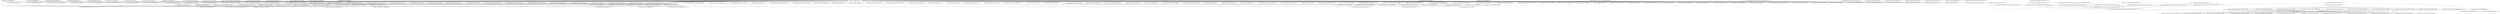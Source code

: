 digraph G {
  "org.apache.commons.lang3$ArrayUtils#<clinit>()" -> "org.apache.commons.lang3$ArrayUtils#nullToEmpty(java.lang.Double[])";
  "org.apache.commons.lang3$ArrayUtils#<clinit>()" -> "org.apache.commons.lang3$ArrayUtils#toObject(byte[])";
  "org.apache.commons.lang3$ArrayUtils#<clinit>()" -> "org.apache.commons.lang3$ArrayUtils#nullToEmpty(java.lang.String[])";
  "org.apache.commons.lang3$ArrayUtils#<clinit>()" -> "org.apache.commons.lang3$ArrayUtils#remove(char[],int)";
  "org.apache.commons.lang3$ArrayUtils#<clinit>()" -> "org.apache.commons.lang3$ArrayUtils#indexOf(java.lang.Object[],java.lang.Object)";
  "org.apache.commons.lang3$ArrayUtils#<clinit>()" -> "org.apache.commons.lang3$ArrayUtils#nullToEmpty(java.lang.Integer[])";
  "org.apache.commons.lang3$ArrayUtils#<clinit>()" -> "org.apache.commons.lang3$ArrayUtils#toPrimitive(java.lang.Byte[],byte)";
  "org.apache.commons.lang3$ArrayUtils#<clinit>()" -> "org.apache.commons.lang3$ArrayUtils#addAll(char[],char[])";
  "org.apache.commons.lang3$ArrayUtils#<clinit>()" -> "org.apache.commons.lang3$ArrayUtils#lastIndexOf(float[],float,int)";
  "org.apache.commons.lang3$ArrayUtils#<clinit>()" -> "org.apache.commons.lang3$ArrayUtils#add(short[],short)";
  "org.apache.commons.lang3$ArrayUtils#<clinit>()" -> "org.apache.commons.lang3$ArrayUtils#toPrimitive(java.lang.Long[])";
  "org.apache.commons.lang3$ArrayUtils#<clinit>()" -> "org.apache.commons.lang3$ArrayUtils#subarray(float[],int,int)";
  "org.apache.commons.lang3$ArrayUtils#<clinit>()" -> "org.apache.commons.lang3$ArrayUtils#indexOf(char[],char)";
  "org.apache.commons.lang3$ArrayUtils#<clinit>()" -> "org.apache.commons.lang3$ArrayUtils#indexOf(float[],float,int)";
  "org.apache.commons.lang3$ArrayUtils#<clinit>()" -> "org.apache.commons.lang3$ArrayUtils#lastIndexOf(double[],double,int,double)";
  "org.apache.commons.lang3$ArrayUtils#<clinit>()" -> "org.apache.commons.lang3$ArrayUtils#removeElement(float[],float)";
  "org.apache.commons.lang3$ArrayUtils#<clinit>()" -> "org.apache.commons.lang3$ArrayUtils#nullToEmpty(java.lang.Character[])";
  "org.apache.commons.lang3$ArrayUtils#<clinit>()" -> "org.apache.commons.lang3$ArrayUtils#addAll(double[],double[])";
  "org.apache.commons.lang3$ArrayUtils#<clinit>()" -> "org.apache.commons.lang3$ArrayUtils#toPrimitive(java.lang.Short[],short)";
  "org.apache.commons.lang3$ArrayUtils#<clinit>()" -> "org.apache.commons.lang3$ArrayUtils#indexOf(boolean[],boolean,int)";
  "org.apache.commons.lang3$ArrayUtils#<clinit>()" -> "org.apache.commons.lang3$ArrayUtils#remove(int[],int)";
  "org.apache.commons.lang3$ArrayUtils#<clinit>()" -> "org.apache.commons.lang3$ArrayUtils#nullToEmpty(int[])";
  "org.apache.commons.lang3$ArrayUtils#<clinit>()" -> "org.apache.commons.lang3$ArrayUtils#removeElement(int[],int)";
  "org.apache.commons.lang3$ArrayUtils#<clinit>()" -> "org.apache.commons.lang3$ArrayUtils#remove(java.lang.Object[],int)";
  "org.apache.commons.lang3$ArrayUtils#<clinit>()" -> "org.apache.commons.lang3$ArrayUtils#add(char[],int,char)";
  "org.apache.commons.lang3$ArrayUtils#<clinit>()" -> "org.apache.commons.lang3$ArrayUtils#toObject(float[])";
  "org.apache.commons.lang3$ArrayUtils#<clinit>()" -> "org.apache.commons.lang3$ArrayUtils#toObject(short[])";
  "org.apache.commons.lang3$ArrayUtils#<clinit>()" -> "org.apache.commons.lang3$ArrayUtils#removeElement(char[],char)";
  "org.apache.commons.lang3$ArrayUtils#<clinit>()" -> "org.apache.commons.lang3$ArrayUtils#add(java.lang.Object[],java.lang.Object)";
  "org.apache.commons.lang3$ArrayUtils#<clinit>()" -> "org.apache.commons.lang3$ArrayUtils#toPrimitive(java.lang.Short[])";
  "org.apache.commons.lang3$ArrayUtils#<clinit>()" -> "org.apache.commons.lang3$ArrayUtils#add(float[],int,float)";
  "org.apache.commons.lang3$ArrayUtils#<clinit>()" -> "org.apache.commons.lang3$ArrayUtils#toPrimitive(java.lang.Character[],char)";
  "org.apache.commons.lang3$ArrayUtils#<clinit>()" -> "org.apache.commons.lang3$ArrayUtils#subarray(long[],int,int)";
  "org.apache.commons.lang3$ArrayUtils#<clinit>()" -> "org.apache.commons.lang3$ArrayUtils#addAll(byte[],byte[])";
  "org.apache.commons.lang3$ArrayUtils#<clinit>()" -> "org.apache.commons.lang3$ArrayUtils#subarray(short[],int,int)";
  "org.apache.commons.lang3$ArrayUtils#<clinit>()" -> "org.apache.commons.lang3$ArrayUtils#removeElement(java.lang.Object[],java.lang.Object)";
  "org.apache.commons.lang3$ArrayUtils#<clinit>()" -> "org.apache.commons.lang3$ArrayUtils#add(long[],int,long)";
  "org.apache.commons.lang3$ArrayUtils#<clinit>()" -> "org.apache.commons.lang3$ArrayUtils#removeElement(boolean[],boolean)";
  "org.apache.commons.lang3$ArrayUtils#<clinit>()" -> "org.apache.commons.lang3$ArrayUtils#toObject(long[])";
  "org.apache.commons.lang3$ArrayUtils#<clinit>()" -> "org.apache.commons.lang3$ArrayUtils#add(int[],int,int)";
  "org.apache.commons.lang3$ArrayUtils#<clinit>()" -> "org.apache.commons.lang3$ArrayUtils#indexOf(double[],double,int)";
  "org.apache.commons.lang3$ArrayUtils#<clinit>()" -> "org.apache.commons.lang3$ArrayUtils#subarray(double[],int,int)";
  "org.apache.commons.lang3$ArrayUtils#<clinit>()" -> "org.apache.commons.lang3$ArrayUtils#lastIndexOf(double[],double,double)";
  "org.apache.commons.lang3$ArrayUtils#<clinit>()" -> "org.apache.commons.lang3$ArrayUtils#lastIndexOf(float[],float)";
  "org.apache.commons.lang3$ArrayUtils#<clinit>()" -> "org.apache.commons.lang3$ArrayUtils#toPrimitive(java.lang.Character[])";
  "org.apache.commons.lang3$ArrayUtils#<clinit>()" -> "org.apache.commons.lang3$ArrayUtils#nullToEmpty(java.lang.Float[])";
  "org.apache.commons.lang3$ArrayUtils#<clinit>()" -> "org.apache.commons.lang3$ArrayUtils#nullToEmpty(char[])";
  "org.apache.commons.lang3$ArrayUtils#<clinit>()" -> "org.apache.commons.lang3$ArrayUtils#nullToEmpty(boolean[])";
  "org.apache.commons.lang3$ArrayUtils#<clinit>()" -> "org.apache.commons.lang3$ArrayUtils#nullToEmpty(java.lang.Byte[])";
  "org.apache.commons.lang3$ArrayUtils#<clinit>()" -> "org.apache.commons.lang3$ArrayUtils#contains(double[],double)";
  "org.apache.commons.lang3$ArrayUtils#<clinit>()" -> "org.apache.commons.lang3$ArrayUtils#indexOf(long[],long)";
  "org.apache.commons.lang3$ArrayUtils#<clinit>()" -> "org.apache.commons.lang3$ArrayUtils#nullToEmpty(byte[])";
  "org.apache.commons.lang3$ArrayUtils#<clinit>()" -> "org.apache.commons.lang3$ArrayUtils#toPrimitive(java.lang.Integer[])";
  "org.apache.commons.lang3$ArrayUtils#<clinit>()" -> "org.apache.commons.lang3$ArrayUtils#subarray(char[],int,int)";
  "org.apache.commons.lang3$ArrayUtils#<clinit>()" -> "org.apache.commons.lang3$ArrayUtils#toString(java.lang.Object)";
  "org.apache.commons.lang3$ArrayUtils#<clinit>()" -> "org.apache.commons.lang3$ArrayUtils#addAll(int[],int[])";
  "org.apache.commons.lang3$ArrayUtils#<clinit>()" -> "org.apache.commons.lang3$ArrayUtils#removeElement(short[],short)";
  "org.apache.commons.lang3$ArrayUtils#<clinit>()" -> "org.apache.commons.lang3$ArrayUtils#toObject(double[])";
  "org.apache.commons.lang3$ArrayUtils#<clinit>()" -> "org.apache.commons.lang3$ArrayUtils#add(byte[],byte)";
  "org.apache.commons.lang3$ArrayUtils#<clinit>()" -> "org.apache.commons.lang3$ArrayUtils#nullToEmpty(java.lang.Object[])";
  "org.apache.commons.lang3$ArrayUtils#<clinit>()" -> "org.apache.commons.lang3$ArrayUtils#indexOf(byte[],byte)";
  "org.apache.commons.lang3$ArrayUtils#<clinit>()" -> "org.apache.commons.lang3$ArrayUtils#indexOf(float[],float)";
  "org.apache.commons.lang3$ArrayUtils#<clinit>()" -> "org.apache.commons.lang3$ArrayUtils#add(boolean[],boolean)";
  "org.apache.commons.lang3$ArrayUtils#<clinit>()" -> "org.apache.commons.lang3$ArrayUtils#add(double[],int,double)";
  "org.apache.commons.lang3$ArrayUtils#<clinit>()" -> "org.apache.commons.lang3$ArrayUtils#add(byte[],int,byte)";
  "org.apache.commons.lang3$ArrayUtils#<clinit>()" -> "org.apache.commons.lang3$ArrayUtils#toPrimitive(java.lang.Float[])";
  "org.apache.commons.lang3$ArrayUtils#<clinit>()" -> "org.apache.commons.lang3$ArrayUtils#addAll(short[],short[])";
  "org.apache.commons.lang3$ArrayUtils#<clinit>()" -> "org.apache.commons.lang3$ArrayUtils#toObject(boolean[])";
  "org.apache.commons.lang3$ArrayUtils#<clinit>()" -> "org.apache.commons.lang3$ArrayUtils#removeElement(byte[],byte)";
  "org.apache.commons.lang3$ArrayUtils#<clinit>()" -> "org.apache.commons.lang3$ArrayUtils#lastIndexOf(double[],double,int)";
  "org.apache.commons.lang3$ArrayUtils#<clinit>()" -> "org.apache.commons.lang3$ArrayUtils#nullToEmpty(double[])";
  "org.apache.commons.lang3$ArrayUtils#<clinit>()" -> "org.apache.commons.lang3$ArrayUtils#subarray(byte[],int,int)";
  "org.apache.commons.lang3$ArrayUtils#<clinit>()" -> "org.apache.commons.lang3$ArrayUtils#add(float[],float)";
  "org.apache.commons.lang3$ArrayUtils#<clinit>()" -> "org.apache.commons.lang3$ArrayUtils#toPrimitive(java.lang.Integer[],int)";
  "org.apache.commons.lang3$ArrayUtils#<clinit>()" -> "org.apache.commons.lang3$ArrayUtils#nullToEmpty(java.lang.Short[])";
  "org.apache.commons.lang3$ArrayUtils#<clinit>()" -> "org.apache.commons.lang3$ArrayUtils#toObject(char[])";
  "org.apache.commons.lang3$ArrayUtils#<clinit>()" -> "org.apache.commons.lang3$ArrayUtils#add(char[],char)";
  "org.apache.commons.lang3$ArrayUtils#<clinit>()" -> "org.apache.commons.lang3$ArrayUtils#addAll(java.lang.Object[],java.lang.Object[])";
  "org.apache.commons.lang3$ArrayUtils#<clinit>()" -> "org.apache.commons.lang3$ArrayUtils#nullToEmpty(java.lang.Boolean[])";
  "org.apache.commons.lang3$ArrayUtils#<clinit>()" -> "org.apache.commons.lang3$ArrayUtils#add(double[],double)";
  "org.apache.commons.lang3$ArrayUtils#<clinit>()" -> "org.apache.commons.lang3$ArrayUtils#nullToEmpty(short[])";
  "org.apache.commons.lang3$ArrayUtils#<clinit>()" -> "org.apache.commons.lang3$ArrayUtils#contains(short[],short)";
  "org.apache.commons.lang3$ArrayUtils#<clinit>()" -> "org.apache.commons.lang3$ArrayUtils#add(java.lang.Object[],int,java.lang.Object)";
  "org.apache.commons.lang3$ArrayUtils#<clinit>()" -> "org.apache.commons.lang3$ArrayUtils#addAll(long[],long[])";
  "org.apache.commons.lang3$ArrayUtils#<clinit>()" -> "org.apache.commons.lang3$ArrayUtils#remove(long[],int)";
  "org.apache.commons.lang3$ArrayUtils#<clinit>()" -> "org.apache.commons.lang3$ArrayUtils#toPrimitive(java.lang.Float[],float)";
  "org.apache.commons.lang3$ArrayUtils#<clinit>()" -> "org.apache.commons.lang3$ArrayUtils#toPrimitive(java.lang.Boolean[],boolean)";
  "org.apache.commons.lang3$ArrayUtils#<clinit>()" -> "org.apache.commons.lang3$ArrayUtils#subarray(boolean[],int,int)";
  "org.apache.commons.lang3$ArrayUtils#<clinit>()" -> "org.apache.commons.lang3$ArrayUtils#nullToEmpty(long[])";
  "org.apache.commons.lang3$ArrayUtils#<clinit>()" -> "org.apache.commons.lang3$ArrayUtils#lastIndexOf(boolean[],boolean,int)";
  "org.apache.commons.lang3$ArrayUtils#<clinit>()" -> "org.apache.commons.lang3$ArrayUtils#subarray(int[],int,int)";
  "org.apache.commons.lang3$ArrayUtils#<clinit>()" -> "org.apache.commons.lang3$ArrayUtils#lastIndexOf(char[],char)";
  "org.apache.commons.lang3$ArrayUtils#<clinit>()" -> "org.apache.commons.lang3$ArrayUtils#add(int[],int)";
  "org.apache.commons.lang3$ArrayUtils#<clinit>()" -> "org.apache.commons.lang3$ArrayUtils#lastIndexOf(boolean[],boolean)";
  "org.apache.commons.lang3$ArrayUtils#<clinit>()" -> "org.apache.commons.lang3$ArrayUtils#contains(boolean[],boolean)";
  "org.apache.commons.lang3$ArrayUtils#<clinit>()" -> "org.apache.commons.lang3$ArrayUtils#addAll(float[],float[])";
  "org.apache.commons.lang3$ArrayUtils#<clinit>()" -> "org.apache.commons.lang3$ArrayUtils#removeElement(long[],long)";
  "org.apache.commons.lang3$ArrayUtils#<clinit>()" -> "org.apache.commons.lang3$ArrayUtils#toPrimitive(java.lang.Byte[])";
  "org.apache.commons.lang3$ArrayUtils#<clinit>()" -> "org.apache.commons.lang3$ArrayUtils#nullToEmpty(float[])";
  "org.apache.commons.lang3$ArrayUtils#<clinit>()" -> "org.apache.commons.lang3$ArrayUtils#indexOf(short[],short)";
  "org.apache.commons.lang3$ArrayUtils#<clinit>()" -> "org.apache.commons.lang3$ArrayUtils#remove(double[],int)";
  "org.apache.commons.lang3$ArrayUtils#<clinit>()" -> "org.apache.commons.lang3$ArrayUtils#remove(boolean[],int)";
  "org.apache.commons.lang3$ArrayUtils#<clinit>()" -> "org.apache.commons.lang3$ArrayUtils#lastIndexOf(byte[],byte)";
  "org.apache.commons.lang3$ArrayUtils#<clinit>()" -> "org.apache.commons.lang3$ArrayUtils#toPrimitive(java.lang.Long[],long)";
  "org.apache.commons.lang3$ArrayUtils#<clinit>()" -> "org.apache.commons.lang3$ArrayUtils#remove(float[],int)";
  "org.apache.commons.lang3$ArrayUtils#<clinit>()" -> "org.apache.commons.lang3$ArrayUtils#toPrimitive(java.lang.Double[])";
  "org.apache.commons.lang3$ArrayUtils#<clinit>()" -> "org.apache.commons.lang3$ArrayUtils#add(boolean[],int,boolean)";
  "org.apache.commons.lang3$ArrayUtils#<clinit>()" -> "org.apache.commons.lang3$ArrayUtils#contains(double[],double,double)";
  "org.apache.commons.lang3$ArrayUtils#<clinit>()" -> "org.apache.commons.lang3$ArrayUtils#lastIndexOf(long[],long)";
  "org.apache.commons.lang3$ArrayUtils#<clinit>()" -> "org.apache.commons.lang3$ArrayUtils#contains(char[],char)";
  "org.apache.commons.lang3$ArrayUtils#<clinit>()" -> "org.apache.commons.lang3$ArrayUtils#add(long[],long)";
  "org.apache.commons.lang3$ArrayUtils#<clinit>()" -> "org.apache.commons.lang3$ArrayUtils#lastIndexOf(double[],double)";
  "org.apache.commons.lang3$ArrayUtils#<clinit>()" -> "org.apache.commons.lang3$ArrayUtils#add(short[],int,short)";
  "org.apache.commons.lang3$ArrayUtils#<clinit>()" -> "org.apache.commons.lang3$ArrayUtils#remove(short[],int)";
  "org.apache.commons.lang3$ArrayUtils#<clinit>()" -> "org.apache.commons.lang3$ArrayUtils#contains(long[],long)";
  "org.apache.commons.lang3$ArrayUtils#<clinit>()" -> "org.apache.commons.lang3$ArrayUtils#removeElement(double[],double)";
  "org.apache.commons.lang3$ArrayUtils#<clinit>()" -> "org.apache.commons.lang3$ArrayUtils#addAll(boolean[],boolean[])";
  "org.apache.commons.lang3$ArrayUtils#<clinit>()" -> "org.apache.commons.lang3$ArrayUtils#toPrimitive(java.lang.Double[],double)";
  "org.apache.commons.lang3$ArrayUtils#<clinit>()" -> "org.apache.commons.lang3$ArrayUtils#indexOf(double[],double,double)";
  "org.apache.commons.lang3$ArrayUtils#<clinit>()" -> "org.apache.commons.lang3$ArrayUtils#remove(java.lang.Object,int)";
  "org.apache.commons.lang3$ArrayUtils#<clinit>()" -> "org.apache.commons.lang3$ArrayUtils#toPrimitive(java.lang.Boolean[])";
  "org.apache.commons.lang3$ArrayUtils#<clinit>()" -> "org.apache.commons.lang3$ArrayUtils#lastIndexOf(short[],short)";
  "org.apache.commons.lang3$ArrayUtils#<clinit>()" -> "org.apache.commons.lang3$ArrayUtils#remove(byte[],int)";
  "org.apache.commons.lang3$ArrayUtils#<clinit>()" -> "org.apache.commons.lang3$ArrayUtils#contains(float[],float)";
  "org.apache.commons.lang3$ArrayUtils#<clinit>()" -> "org.apache.commons.lang3$ArrayUtils#lastIndexOf(int[],int)";
  "org.apache.commons.lang3$ArrayUtils#<clinit>()" -> "org.apache.commons.lang3$ArrayUtils#nullToEmpty(java.lang.Long[])";
  "org.apache.commons.lang3$ArrayUtils#<clinit>()" -> "org.apache.commons.lang3$ArrayUtils#contains(java.lang.Object[],java.lang.Object)";
  "org.apache.commons.lang3$ArrayUtils#<clinit>()" -> "org.apache.commons.lang3$ArrayUtils#contains(byte[],byte)";
  "org.apache.commons.lang3$ArrayUtils#<clinit>()" -> "org.apache.commons.lang3$ArrayUtils#indexOf(double[],double,int,double)";
  "org.apache.commons.lang3$ArrayUtils#<clinit>()" -> "org.apache.commons.lang3$ArrayUtils#lastIndexOf(java.lang.Object[],java.lang.Object)";
  "org.apache.commons.lang3$ArrayUtils#<clinit>()" -> "org.apache.commons.lang3$ArrayUtils#toObject(int[])";
  "org.apache.commons.lang3$ArrayUtils#<clinit>()" -> "org.apache.commons.lang3$ArrayUtils#contains(int[],int)";
  "org.apache.commons.lang3$ArrayUtils#<clinit>()" -> "org.apache.commons.lang3$ArrayUtils#indexOf(boolean[],boolean)";
  "org.apache.commons.lang3$ArrayUtils#<clinit>()" -> "org.apache.commons.lang3$ArrayUtils#indexOf(double[],double)";
  "org.apache.commons.lang3$ArrayUtils#<clinit>()" -> "org.apache.commons.lang3$ArrayUtils#indexOf(int[],int)";
  "org.apache.commons.lang3.text.translate$EntityArrays#<clinit>()" -> "org.apache.commons.lang3.text.translate$EntityArrays#APOS_ESCAPE()";
  "org.apache.commons.lang3.text.translate$EntityArrays#<clinit>()" -> "org.apache.commons.lang3.text.translate$EntityArrays#JAVA_CTRL_CHARS_ESCAPE()";
  "org.apache.commons.lang3.text.translate$EntityArrays#<clinit>()" -> "org.apache.commons.lang3.text.translate$EntityArrays#APOS_UNESCAPE()";
  "org.apache.commons.lang3.text.translate$EntityArrays#<clinit>()" -> "org.apache.commons.lang3.text.translate$EntityArrays#ISO8859_1_UNESCAPE()";
  "org.apache.commons.lang3.text.translate$EntityArrays#<clinit>()" -> "org.apache.commons.lang3.text.translate$EntityArrays#ISO8859_1_ESCAPE()";
  "org.apache.commons.lang3.text.translate$EntityArrays#<clinit>()" -> "org.apache.commons.lang3.text.translate$EntityArrays#HTML40_EXTENDED_UNESCAPE()";
  "org.apache.commons.lang3.text.translate$EntityArrays#<clinit>()" -> "org.apache.commons.lang3.text.translate$EntityArrays#JAVA_CTRL_CHARS_UNESCAPE()";
  "org.apache.commons.lang3.text.translate$EntityArrays#<clinit>()" -> "org.apache.commons.lang3$StringEscapeUtils#<clinit>()";
  "org.apache.commons.lang3.text.translate$EntityArrays#<clinit>()" -> "org.apache.commons.lang3.text.translate$EntityArrays#BASIC_ESCAPE()";
  "org.apache.commons.lang3.text.translate$EntityArrays#<clinit>()" -> "org.apache.commons.lang3.text.translate$EntityArrays#BASIC_UNESCAPE()";
  "org.apache.commons.lang3.text.translate$EntityArrays#<clinit>()" -> "org.apache.commons.lang3.text.translate$EntityArrays#HTML40_EXTENDED_ESCAPE()";
  "org.apache.commons.lang3.text.translate$EntityArrays#APOS_ESCAPE()" -> "org.apache.commons.lang3$StringEscapeUtils#<clinit>()";
  "org.apache.commons.lang3$ArrayUtils#lastIndexOf(long[],long,int)" -> "org.apache.commons.lang3$ArrayUtils#lastIndexOf(long[],long)";
  "org.apache.commons.lang3$ArrayUtils#clone(double[])" -> "org.apache.commons.lang3$ArrayUtils#addAll(double[],double[])";
  "org.apache.commons.lang3$ArrayUtils#clone(double[])" -> "org.apache.commons.lang3$ArrayUtils#removeElement(double[],double)";
  "org.apache.commons.lang3.text.translate$CharSequenceTranslator#translate(java.lang.CharSequence)" -> "org.apache.commons.lang3$StringEscapeUtils#unescapeHtml3(java.lang.String)";
  "org.apache.commons.lang3.text.translate$CharSequenceTranslator#translate(java.lang.CharSequence)" -> "org.apache.commons.lang3$StringEscapeUtils#escapeCsv(java.lang.String)";
  "org.apache.commons.lang3.text.translate$CharSequenceTranslator#translate(java.lang.CharSequence)" -> "org.apache.commons.lang3$StringEscapeUtils#escapeEcmaScript(java.lang.String)";
  "org.apache.commons.lang3.text.translate$CharSequenceTranslator#translate(java.lang.CharSequence)" -> "org.apache.commons.lang3$StringEscapeUtils#unescapeHtml4(java.lang.String)";
  "org.apache.commons.lang3.text.translate$CharSequenceTranslator#translate(java.lang.CharSequence)" -> "org.apache.commons.lang3$StringEscapeUtils#unescapeCsv(java.lang.String)";
  "org.apache.commons.lang3.text.translate$CharSequenceTranslator#translate(java.lang.CharSequence)" -> "org.apache.commons.lang3$StringEscapeUtils#escapeJava(java.lang.String)";
  "org.apache.commons.lang3.text.translate$CharSequenceTranslator#translate(java.lang.CharSequence)" -> "org.apache.commons.lang3$StringEscapeUtils#escapeXml(java.lang.String)";
  "org.apache.commons.lang3.text.translate$CharSequenceTranslator#translate(java.lang.CharSequence)" -> "org.apache.commons.lang3$StringEscapeUtils#unescapeXml(java.lang.String)";
  "org.apache.commons.lang3.text.translate$CharSequenceTranslator#translate(java.lang.CharSequence)" -> "org.apache.commons.lang3$StringEscapeUtils#unescapeJava(java.lang.String)";
  "org.apache.commons.lang3.text.translate$CharSequenceTranslator#translate(java.lang.CharSequence)" -> "org.apache.commons.lang3$StringEscapeUtils#unescapeEcmaScript(java.lang.String)";
  "org.apache.commons.lang3.text.translate$CharSequenceTranslator#translate(java.lang.CharSequence)" -> "org.apache.commons.lang3$StringEscapeUtils#escapeHtml4(java.lang.String)";
  "org.apache.commons.lang3.text.translate$CharSequenceTranslator#translate(java.lang.CharSequence)" -> "org.apache.commons.lang3$StringEscapeUtils#escapeHtml3(java.lang.String)";
  "org.apache.commons.lang3$ArrayUtils#remove(char[],int)" -> "org.apache.commons.lang3$ArrayUtils#removeElement(char[],char)";
  "org.apache.commons.lang3$ArrayUtils#remove(long[],int)" -> "org.apache.commons.lang3$ArrayUtils#removeElement(long[],long)";
  "org.apache.commons.lang3$ArrayUtils#add(java.lang.Object,int,java.lang.Object,java.lang.Class)" -> "org.apache.commons.lang3$ArrayUtils#add(java.lang.Object[],int,java.lang.Object)";
  "org.apache.commons.lang3$ArrayUtils#add(java.lang.Object,int,java.lang.Object,java.lang.Class)" -> "org.apache.commons.lang3$ArrayUtils#add(long[],int,long)";
  "org.apache.commons.lang3$ArrayUtils#add(java.lang.Object,int,java.lang.Object,java.lang.Class)" -> "org.apache.commons.lang3$ArrayUtils#add(float[],int,float)";
  "org.apache.commons.lang3$ArrayUtils#add(java.lang.Object,int,java.lang.Object,java.lang.Class)" -> "org.apache.commons.lang3$ArrayUtils#add(int[],int,int)";
  "org.apache.commons.lang3$ArrayUtils#add(java.lang.Object,int,java.lang.Object,java.lang.Class)" -> "org.apache.commons.lang3$ArrayUtils#add(boolean[],int,boolean)";
  "org.apache.commons.lang3$ArrayUtils#add(java.lang.Object,int,java.lang.Object,java.lang.Class)" -> "org.apache.commons.lang3$ArrayUtils#add(short[],int,short)";
  "org.apache.commons.lang3$ArrayUtils#add(java.lang.Object,int,java.lang.Object,java.lang.Class)" -> "org.apache.commons.lang3$ArrayUtils#add(char[],int,char)";
  "org.apache.commons.lang3$ArrayUtils#add(java.lang.Object,int,java.lang.Object,java.lang.Class)" -> "org.apache.commons.lang3$ArrayUtils#add(byte[],int,byte)";
  "org.apache.commons.lang3$ArrayUtils#add(java.lang.Object,int,java.lang.Object,java.lang.Class)" -> "org.apache.commons.lang3$ArrayUtils#add(double[],int,double)";
  "org.apache.commons.lang3$ArrayUtils#lastIndexOf(char[],char,int)" -> "org.apache.commons.lang3$ArrayUtils#lastIndexOf(char[],char)";
  "org.apache.commons.lang3$ArrayUtils#indexOf(short[],short,int)" -> "org.apache.commons.lang3$ArrayUtils#indexOf(short[],short)";
  "org.apache.commons.lang3$ArrayUtils#indexOf(short[],short)" -> "org.apache.commons.lang3$ArrayUtils#contains(short[],short)";
  "org.apache.commons.lang3$ArrayUtils#indexOf(short[],short)" -> "org.apache.commons.lang3$ArrayUtils#removeElement(short[],short)";
  "org.apache.commons.lang3$StringEscapeUtils$CsvUnescaper#translate(java.lang.CharSequence,int,java.io.Writer)" -> "org.apache.commons.lang3.text.translate$AggregateTranslator#translate(java.lang.CharSequence,int,java.io.Writer)";
  "org.apache.commons.lang3$StringEscapeUtils$CsvUnescaper#translate(java.lang.CharSequence,int,java.io.Writer)" -> "org.apache.commons.lang3.text.translate$CharSequenceTranslator#translate(java.lang.CharSequence,java.io.Writer)";
  "org.apache.commons.lang3.text.translate$AggregateTranslator#translate(java.lang.CharSequence,int,java.io.Writer)" -> "org.apache.commons.lang3.text.translate$CharSequenceTranslator#translate(java.lang.CharSequence,java.io.Writer)";
  "org.apache.commons.lang3$ArrayUtils#clone(long[])" -> "org.apache.commons.lang3$ArrayUtils#addAll(long[],long[])";
  "org.apache.commons.lang3$ArrayUtils#clone(long[])" -> "org.apache.commons.lang3$ArrayUtils#removeElement(long[],long)";
  "org.apache.commons.lang3$ArrayUtils#remove(java.lang.Object[],int)" -> "org.apache.commons.lang3$ArrayUtils#removeElement(java.lang.Object[],java.lang.Object)";
  "org.apache.commons.lang3$ArrayUtils#indexOf(java.lang.Object[],java.lang.Object)" -> "org.apache.commons.lang3$ArrayUtils#removeElement(java.lang.Object[],java.lang.Object)";
  "org.apache.commons.lang3$ArrayUtils#indexOf(java.lang.Object[],java.lang.Object)" -> "org.apache.commons.lang3$ArrayUtils#contains(java.lang.Object[],java.lang.Object)";
  "org.apache.commons.lang3$ArrayUtils#lastIndexOf(java.lang.Object[],java.lang.Object,int)" -> "org.apache.commons.lang3$ArrayUtils#lastIndexOf(java.lang.Object[],java.lang.Object)";
  "org.apache.commons.lang3$ArrayUtils#indexOf(long[],long,int)" -> "org.apache.commons.lang3$ArrayUtils#indexOf(long[],long)";
  "org.apache.commons.lang3$ArrayUtils#indexOf(long[],long)" -> "org.apache.commons.lang3$ArrayUtils#contains(long[],long)";
  "org.apache.commons.lang3$ArrayUtils#indexOf(long[],long)" -> "org.apache.commons.lang3$ArrayUtils#removeElement(long[],long)";
  "org.apache.commons.lang3$ArrayUtils#indexOf(boolean[],boolean)" -> "org.apache.commons.lang3$ArrayUtils#contains(boolean[],boolean)";
  "org.apache.commons.lang3$ArrayUtils#indexOf(boolean[],boolean)" -> "org.apache.commons.lang3$ArrayUtils#removeElement(boolean[],boolean)";
  "org.apache.commons.lang3.text.translate$LookupTranslator#translate(java.lang.CharSequence,int,java.io.Writer)" -> "org.apache.commons.lang3.text.translate$AggregateTranslator#translate(java.lang.CharSequence,int,java.io.Writer)";
  "org.apache.commons.lang3.text.translate$LookupTranslator#translate(java.lang.CharSequence,int,java.io.Writer)" -> "org.apache.commons.lang3.text.translate$CharSequenceTranslator#translate(java.lang.CharSequence,java.io.Writer)";
  "org.apache.commons.lang3$ArrayUtils#clone(int[])" -> "org.apache.commons.lang3$ArrayUtils#removeElement(int[],int)";
  "org.apache.commons.lang3$ArrayUtils#clone(int[])" -> "org.apache.commons.lang3$ArrayUtils#addAll(int[],int[])";
  "org.apache.commons.lang3$StringEscapeUtils#<clinit>()" -> "org.apache.commons.lang3$StringEscapeUtils#escapeHtml3(java.lang.String)";
  "org.apache.commons.lang3$StringEscapeUtils#<clinit>()" -> "org.apache.commons.lang3$StringEscapeUtils#unescapeHtml3(java.lang.String)";
  "org.apache.commons.lang3$StringEscapeUtils#<clinit>()" -> "org.apache.commons.lang3$StringEscapeUtils#unescapeEcmaScript(java.lang.String)";
  "org.apache.commons.lang3$StringEscapeUtils#<clinit>()" -> "org.apache.commons.lang3$StringEscapeUtils#escapeEcmaScript(java.lang.String)";
  "org.apache.commons.lang3$StringEscapeUtils#<clinit>()" -> "org.apache.commons.lang3$StringEscapeUtils#escapeCsv(java.lang.String)";
  "org.apache.commons.lang3$StringEscapeUtils#<clinit>()" -> "org.apache.commons.lang3$StringEscapeUtils#escapeXml(java.lang.String)";
  "org.apache.commons.lang3$StringEscapeUtils#<clinit>()" -> "org.apache.commons.lang3$StringEscapeUtils#escapeJava(java.lang.String)";
  "org.apache.commons.lang3$StringEscapeUtils#<clinit>()" -> "org.apache.commons.lang3$StringEscapeUtils#unescapeXml(java.lang.String)";
  "org.apache.commons.lang3$StringEscapeUtils#<clinit>()" -> "org.apache.commons.lang3$StringEscapeUtils#escapeHtml4(java.lang.String)";
  "org.apache.commons.lang3$StringEscapeUtils#<clinit>()" -> "org.apache.commons.lang3$StringEscapeUtils#unescapeJava(java.lang.String)";
  "org.apache.commons.lang3$StringEscapeUtils#<clinit>()" -> "org.apache.commons.lang3$StringEscapeUtils#unescapeHtml4(java.lang.String)";
  "org.apache.commons.lang3$StringEscapeUtils#<clinit>()" -> "org.apache.commons.lang3$StringEscapeUtils#unescapeCsv(java.lang.String)";
  "org.apache.commons.lang3$ArrayUtils#clone(java.lang.Object[])" -> "org.apache.commons.lang3$ArrayUtils#addAll(java.lang.Object[],java.lang.Object[])";
  "org.apache.commons.lang3$ArrayUtils#clone(java.lang.Object[])" -> "org.apache.commons.lang3$ArrayUtils#removeElement(java.lang.Object[],java.lang.Object)";
  "org.apache.commons.lang3.text.translate$EntityArrays#JAVA_CTRL_CHARS_ESCAPE()" -> "org.apache.commons.lang3$StringEscapeUtils#<clinit>()";
  "org.apache.commons.lang3$ArrayUtils#remove(int[],int)" -> "org.apache.commons.lang3$ArrayUtils#removeElement(int[],int)";
  "org.apache.commons.lang3$ArrayUtils#lastIndexOf(float[],float,int)" -> "org.apache.commons.lang3$ArrayUtils#lastIndexOf(float[],float)";
  "org.apache.commons.lang3.text.translate$CodePointTranslator#translate(java.lang.CharSequence,int,java.io.Writer)" -> "org.apache.commons.lang3.text.translate$AggregateTranslator#translate(java.lang.CharSequence,int,java.io.Writer)";
  "org.apache.commons.lang3.text.translate$CodePointTranslator#translate(java.lang.CharSequence,int,java.io.Writer)" -> "org.apache.commons.lang3.text.translate$CharSequenceTranslator#translate(java.lang.CharSequence,java.io.Writer)";
  "org.apache.commons.lang3.text.translate$EntityArrays#ISO8859_1_UNESCAPE()" -> "org.apache.commons.lang3$StringEscapeUtils#<clinit>()";
  "org.apache.commons.lang3$ArrayUtils#indexOf(char[],char)" -> "org.apache.commons.lang3$ArrayUtils#removeElement(char[],char)";
  "org.apache.commons.lang3$ArrayUtils#indexOf(char[],char)" -> "org.apache.commons.lang3$ArrayUtils#contains(char[],char)";
  "org.apache.commons.lang3$ArrayUtils#indexOf(float[],float,int)" -> "org.apache.commons.lang3$ArrayUtils#indexOf(float[],float)";
  "org.apache.commons.lang3$ArrayUtils#clone(boolean[])" -> "org.apache.commons.lang3$ArrayUtils#addAll(boolean[],boolean[])";
  "org.apache.commons.lang3$ArrayUtils#clone(boolean[])" -> "org.apache.commons.lang3$ArrayUtils#removeElement(boolean[],boolean)";
  "org.apache.commons.lang3.text.translate$EntityArrays#APOS_UNESCAPE()" -> "org.apache.commons.lang3$StringEscapeUtils#<clinit>()";
  "org.apache.commons.lang3$ArrayUtils#lastIndexOf(double[],double,int,double)" -> "org.apache.commons.lang3$ArrayUtils#lastIndexOf(double[],double,double)";
  "org.apache.commons.lang3$ArrayUtils#clone(short[])" -> "org.apache.commons.lang3$ArrayUtils#addAll(short[],short[])";
  "org.apache.commons.lang3$ArrayUtils#clone(short[])" -> "org.apache.commons.lang3$ArrayUtils#removeElement(short[],short)";
  "org.apache.commons.lang3$ArrayUtils#clone(char[])" -> "org.apache.commons.lang3$ArrayUtils#removeElement(char[],char)";
  "org.apache.commons.lang3$ArrayUtils#clone(char[])" -> "org.apache.commons.lang3$ArrayUtils#addAll(char[],char[])";
  "org.apache.commons.lang3.text.translate$UnicodeEscaper#outsideOf(int,int)" -> "org.apache.commons.lang3.text.translate$UnicodeEscaper#above(int)";
  "org.apache.commons.lang3.text.translate$UnicodeEscaper#outsideOf(int,int)" -> "org.apache.commons.lang3$StringEscapeUtils#<clinit>()";
  "org.apache.commons.lang3.text.translate$UnicodeEscaper#outsideOf(int,int)" -> "org.apache.commons.lang3.text.translate$UnicodeEscaper#below(int)";
  "org.apache.commons.lang3$ArrayUtils#indexOf(boolean[],boolean,int)" -> "org.apache.commons.lang3$ArrayUtils#indexOf(boolean[],boolean)";
  "org.apache.commons.lang3$ArrayUtils#indexOf(float[],float)" -> "org.apache.commons.lang3$ArrayUtils#contains(float[],float)";
  "org.apache.commons.lang3$ArrayUtils#indexOf(float[],float)" -> "org.apache.commons.lang3$ArrayUtils#removeElement(float[],float)";
  "org.apache.commons.lang3$ArrayUtils#indexOf(int[],int,int)" -> "org.apache.commons.lang3$ArrayUtils#indexOf(int[],int)";
  "org.apache.commons.lang3$ArrayUtils#indexOf(int[],int)" -> "org.apache.commons.lang3$ArrayUtils#contains(int[],int)";
  "org.apache.commons.lang3$ArrayUtils#indexOf(int[],int)" -> "org.apache.commons.lang3$ArrayUtils#removeElement(int[],int)";
  "org.apache.commons.lang3.text.translate$NumericEntityUnescaper#isSet(org.apache.commons.lang3.text.translate.NumericEntityUnescaper$OPTION)" -> "org.apache.commons.lang3.text.translate$NumericEntityUnescaper#translate(java.lang.CharSequence,int,java.io.Writer)";
  "org.apache.commons.lang3.text.translate$NumericEntityUnescaper#translate(java.lang.CharSequence,int,java.io.Writer)" -> "org.apache.commons.lang3.text.translate$AggregateTranslator#translate(java.lang.CharSequence,int,java.io.Writer)";
  "org.apache.commons.lang3.text.translate$NumericEntityUnescaper#translate(java.lang.CharSequence,int,java.io.Writer)" -> "org.apache.commons.lang3.text.translate$CharSequenceTranslator#translate(java.lang.CharSequence,java.io.Writer)";
  "org.apache.commons.lang3$ArrayUtils#clone(byte[])" -> "org.apache.commons.lang3$ArrayUtils#removeElement(byte[],byte)";
  "org.apache.commons.lang3$ArrayUtils#clone(byte[])" -> "org.apache.commons.lang3$ArrayUtils#addAll(byte[],byte[])";
  "org.apache.commons.lang3.text.translate$EntityArrays#ISO8859_1_ESCAPE()" -> "org.apache.commons.lang3$StringEscapeUtils#<clinit>()";
  "org.apache.commons.lang3$StringEscapeUtils$CsvUnescaper#<clinit>()" -> "org.apache.commons.lang3$StringEscapeUtils#<clinit>()";
  "org.apache.commons.lang3$StringEscapeUtils$CsvUnescaper#<clinit>()" -> "org.apache.commons.lang3$StringEscapeUtils$CsvUnescaper#translate(java.lang.CharSequence,int,java.io.Writer)";
  "org.apache.commons.lang3.text.translate$EntityArrays#HTML40_EXTENDED_UNESCAPE()" -> "org.apache.commons.lang3$StringEscapeUtils#<clinit>()";
  "org.apache.commons.lang3$ArrayUtils#remove(java.lang.Object,int)" -> "org.apache.commons.lang3$ArrayUtils#remove(boolean[],int)";
  "org.apache.commons.lang3$ArrayUtils#remove(java.lang.Object,int)" -> "org.apache.commons.lang3$ArrayUtils#remove(long[],int)";
  "org.apache.commons.lang3$ArrayUtils#remove(java.lang.Object,int)" -> "org.apache.commons.lang3$ArrayUtils#remove(double[],int)";
  "org.apache.commons.lang3$ArrayUtils#remove(java.lang.Object,int)" -> "org.apache.commons.lang3$ArrayUtils#remove(short[],int)";
  "org.apache.commons.lang3$ArrayUtils#remove(java.lang.Object,int)" -> "org.apache.commons.lang3$ArrayUtils#remove(byte[],int)";
  "org.apache.commons.lang3$ArrayUtils#remove(java.lang.Object,int)" -> "org.apache.commons.lang3$ArrayUtils#remove(java.lang.Object[],int)";
  "org.apache.commons.lang3$ArrayUtils#remove(java.lang.Object,int)" -> "org.apache.commons.lang3$ArrayUtils#remove(float[],int)";
  "org.apache.commons.lang3$ArrayUtils#remove(java.lang.Object,int)" -> "org.apache.commons.lang3$ArrayUtils#remove(char[],int)";
  "org.apache.commons.lang3$ArrayUtils#remove(java.lang.Object,int)" -> "org.apache.commons.lang3$ArrayUtils#remove(int[],int)";
  "org.apache.commons.lang3$ArrayUtils#remove(boolean[],int)" -> "org.apache.commons.lang3$ArrayUtils#removeElement(boolean[],boolean)";
  "org.apache.commons.lang3$ArrayUtils#copyArrayGrow1(java.lang.Object,java.lang.Class)" -> "org.apache.commons.lang3$ArrayUtils#add(double[],double)";
  "org.apache.commons.lang3$ArrayUtils#copyArrayGrow1(java.lang.Object,java.lang.Class)" -> "org.apache.commons.lang3$ArrayUtils#add(int[],int)";
  "org.apache.commons.lang3$ArrayUtils#copyArrayGrow1(java.lang.Object,java.lang.Class)" -> "org.apache.commons.lang3$ArrayUtils#add(char[],char)";
  "org.apache.commons.lang3$ArrayUtils#copyArrayGrow1(java.lang.Object,java.lang.Class)" -> "org.apache.commons.lang3$ArrayUtils#add(long[],long)";
  "org.apache.commons.lang3$ArrayUtils#copyArrayGrow1(java.lang.Object,java.lang.Class)" -> "org.apache.commons.lang3$ArrayUtils#add(boolean[],boolean)";
  "org.apache.commons.lang3$ArrayUtils#copyArrayGrow1(java.lang.Object,java.lang.Class)" -> "org.apache.commons.lang3$ArrayUtils#add(byte[],byte)";
  "org.apache.commons.lang3$ArrayUtils#copyArrayGrow1(java.lang.Object,java.lang.Class)" -> "org.apache.commons.lang3$ArrayUtils#add(java.lang.Object[],java.lang.Object)";
  "org.apache.commons.lang3$ArrayUtils#copyArrayGrow1(java.lang.Object,java.lang.Class)" -> "org.apache.commons.lang3$ArrayUtils#add(float[],float)";
  "org.apache.commons.lang3$ArrayUtils#copyArrayGrow1(java.lang.Object,java.lang.Class)" -> "org.apache.commons.lang3$ArrayUtils#add(short[],short)";
  "org.apache.commons.lang3.text.translate$EntityArrays#JAVA_CTRL_CHARS_UNESCAPE()" -> "org.apache.commons.lang3$StringEscapeUtils#<clinit>()";
  "org.apache.commons.lang3.text.translate$CharSequenceTranslator#translate(java.lang.CharSequence,java.io.Writer)" -> "org.apache.commons.lang3.text.translate$CharSequenceTranslator#translate(java.lang.CharSequence)";
  "org.apache.commons.lang3.text.translate$UnicodeUnescaper#translate(java.lang.CharSequence,int,java.io.Writer)" -> "org.apache.commons.lang3.text.translate$CharSequenceTranslator#translate(java.lang.CharSequence,java.io.Writer)";
  "org.apache.commons.lang3.text.translate$UnicodeUnescaper#translate(java.lang.CharSequence,int,java.io.Writer)" -> "org.apache.commons.lang3.text.translate$AggregateTranslator#translate(java.lang.CharSequence,int,java.io.Writer)";
  "org.apache.commons.lang3$ArrayUtils#lastIndexOf(double[],double,int)" -> "org.apache.commons.lang3$ArrayUtils#lastIndexOf(double[],double)";
  "org.apache.commons.lang3$ArrayUtils#getLength(java.lang.Object)" -> "org.apache.commons.lang3$ArrayUtils#remove(java.lang.Object,int)";
  "org.apache.commons.lang3$StringEscapeUtils$CsvEscaper#<clinit>()" -> "org.apache.commons.lang3$StringEscapeUtils#<clinit>()";
  "org.apache.commons.lang3$StringEscapeUtils$CsvEscaper#<clinit>()" -> "org.apache.commons.lang3$StringEscapeUtils$CsvEscaper#translate(java.lang.CharSequence,int,java.io.Writer)";
  "org.apache.commons.lang3$ArrayUtils#lastIndexOf(short[],short,int)" -> "org.apache.commons.lang3$ArrayUtils#lastIndexOf(short[],short)";
  "org.apache.commons.lang3$ArrayUtils#isEmpty(boolean[])" -> "org.apache.commons.lang3$ArrayUtils#lastIndexOf(boolean[],boolean,int)";
  "org.apache.commons.lang3$ArrayUtils#isEmpty(boolean[])" -> "org.apache.commons.lang3$ArrayUtils#indexOf(boolean[],boolean,int)";
  "org.apache.commons.lang3$ArrayUtils#lastIndexOf(boolean[],boolean,int)" -> "org.apache.commons.lang3$ArrayUtils#lastIndexOf(boolean[],boolean)";
  "org.apache.commons.lang3$ArrayUtils#indexOf(double[],double,int)" -> "org.apache.commons.lang3$ArrayUtils#indexOf(double[],double)";
  "org.apache.commons.lang3$ArrayUtils#toString(java.lang.Object,java.lang.String)" -> "org.apache.commons.lang3$ArrayUtils#toString(java.lang.Object)";
  "org.apache.commons.lang3$ArrayUtils#remove(byte[],int)" -> "org.apache.commons.lang3$ArrayUtils#removeElement(byte[],byte)";
  "org.apache.commons.lang3$ArrayUtils#indexOf(byte[],byte)" -> "org.apache.commons.lang3$ArrayUtils#removeElement(byte[],byte)";
  "org.apache.commons.lang3$ArrayUtils#indexOf(byte[],byte)" -> "org.apache.commons.lang3$ArrayUtils#contains(byte[],byte)";
  "org.apache.commons.lang3$ArrayUtils#remove(float[],int)" -> "org.apache.commons.lang3$ArrayUtils#removeElement(float[],float)";
  "org.apache.commons.lang3$ArrayUtils#isEmpty(double[])" -> "org.apache.commons.lang3$ArrayUtils#indexOf(double[],double,int)";
  "org.apache.commons.lang3$ArrayUtils#isEmpty(double[])" -> "org.apache.commons.lang3$ArrayUtils#indexOf(double[],double,int,double)";
  "org.apache.commons.lang3$ArrayUtils#isEmpty(double[])" -> "org.apache.commons.lang3$ArrayUtils#lastIndexOf(double[],double,int)";
  "org.apache.commons.lang3$ArrayUtils#isEmpty(double[])" -> "org.apache.commons.lang3$ArrayUtils#lastIndexOf(double[],double,int,double)";
  "org.apache.commons.lang3$ArrayUtils#remove(double[],int)" -> "org.apache.commons.lang3$ArrayUtils#removeElement(double[],double)";
  "org.apache.commons.lang3.text.translate$EntityArrays#BASIC_ESCAPE()" -> "org.apache.commons.lang3$StringEscapeUtils#<clinit>()";
  "org.apache.commons.lang3.text.translate$NumericEntityUnescaper$OPTION#<clinit>()" -> "org.apache.commons.lang3$StringEscapeUtils#<clinit>()";
  "org.apache.commons.lang3.text.translate$NumericEntityUnescaper$OPTION#<clinit>()" -> "org.apache.commons.lang3.text.translate$NumericEntityUnescaper#translate(java.lang.CharSequence,int,java.io.Writer)";
  "org.apache.commons.lang3$ArrayUtils#remove(short[],int)" -> "org.apache.commons.lang3$ArrayUtils#removeElement(short[],short)";
  "org.apache.commons.lang3$ArrayUtils#indexOf(double[],double)" -> "org.apache.commons.lang3$ArrayUtils#contains(double[],double)";
  "org.apache.commons.lang3$ArrayUtils#indexOf(double[],double)" -> "org.apache.commons.lang3$ArrayUtils#removeElement(double[],double)";
  "org.apache.commons.lang3$StringEscapeUtils$CsvEscaper#translate(java.lang.CharSequence,int,java.io.Writer)" -> "org.apache.commons.lang3.text.translate$AggregateTranslator#translate(java.lang.CharSequence,int,java.io.Writer)";
  "org.apache.commons.lang3$StringEscapeUtils$CsvEscaper#translate(java.lang.CharSequence,int,java.io.Writer)" -> "org.apache.commons.lang3.text.translate$CharSequenceTranslator#translate(java.lang.CharSequence,java.io.Writer)";
  "org.apache.commons.lang3$ArrayUtils#indexOf(double[],double,int,double)" -> "org.apache.commons.lang3$ArrayUtils#contains(double[],double,double)";
  "org.apache.commons.lang3$ArrayUtils#indexOf(double[],double,int,double)" -> "org.apache.commons.lang3$ArrayUtils#indexOf(double[],double,double)";
  "org.apache.commons.lang3.text.translate$OctalUnescaper#translate(java.lang.CharSequence,int,java.io.Writer)" -> "org.apache.commons.lang3.text.translate$AggregateTranslator#translate(java.lang.CharSequence,int,java.io.Writer)";
  "org.apache.commons.lang3.text.translate$OctalUnescaper#translate(java.lang.CharSequence,int,java.io.Writer)" -> "org.apache.commons.lang3.text.translate$CharSequenceTranslator#translate(java.lang.CharSequence,java.io.Writer)";
  "org.apache.commons.lang3$ArrayUtils#lastIndexOf(int[],int,int)" -> "org.apache.commons.lang3$ArrayUtils#lastIndexOf(int[],int)";
  "org.apache.commons.lang3.text.translate$CharSequenceTranslator#hex(int)" -> "org.apache.commons.lang3.text.translate$UnicodeEscaper#translate(int,java.io.Writer)";
  "org.apache.commons.lang3.text.translate$UnicodeEscaper#translate(int,java.io.Writer)" -> "org.apache.commons.lang3.text.translate$CodePointTranslator#translate(java.lang.CharSequence,int,java.io.Writer)";
  "org.apache.commons.lang3.text.translate$EntityArrays#BASIC_UNESCAPE()" -> "org.apache.commons.lang3$StringEscapeUtils#<clinit>()";
  "org.apache.commons.lang3.text.translate$OctalUnescaper#<clinit>()" -> "org.apache.commons.lang3.text.translate$OctalUnescaper#translate(java.lang.CharSequence,int,java.io.Writer)";
  "org.apache.commons.lang3.text.translate$OctalUnescaper#<clinit>()" -> "org.apache.commons.lang3$StringEscapeUtils#<clinit>()";
  "org.apache.commons.lang3$ArrayUtils#indexOf(char[],char,int)" -> "org.apache.commons.lang3$ArrayUtils#indexOf(char[],char)";
  "org.apache.commons.lang3$ArrayUtils#clone(float[])" -> "org.apache.commons.lang3$ArrayUtils#addAll(float[],float[])";
  "org.apache.commons.lang3$ArrayUtils#clone(float[])" -> "org.apache.commons.lang3$ArrayUtils#removeElement(float[],float)";
  "org.apache.commons.lang3$ArrayUtils#lastIndexOf(byte[],byte,int)" -> "org.apache.commons.lang3$ArrayUtils#lastIndexOf(byte[],byte)";
  "org.apache.commons.lang3.text.translate$EntityArrays#invert(java.lang.String[][])" -> "org.apache.commons.lang3.text.translate$EntityArrays#<clinit>()";
  "org.apache.commons.lang3.text.translate$EntityArrays#HTML40_EXTENDED_ESCAPE()" -> "org.apache.commons.lang3$StringEscapeUtils#<clinit>()";
  "org.apache.commons.lang3$ArrayUtils#isEmpty(float[])" -> "org.apache.commons.lang3$ArrayUtils#indexOf(float[],float,int)";
  "org.apache.commons.lang3$ArrayUtils#isEmpty(float[])" -> "org.apache.commons.lang3$ArrayUtils#lastIndexOf(float[],float,int)";
  "org.apache.commons.lang3$ArrayUtils#indexOf(byte[],byte,int)" -> "org.apache.commons.lang3$ArrayUtils#indexOf(byte[],byte)";
  "org.apache.commons.lang3$ArrayUtils#indexOf(java.lang.Object[],java.lang.Object,int)" -> "org.apache.commons.lang3$ArrayUtils#indexOf(java.lang.Object[],java.lang.Object)";
}
